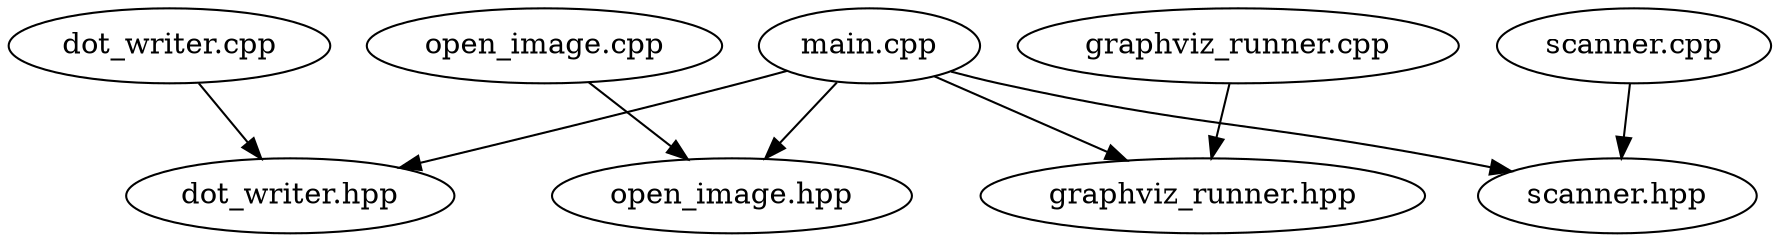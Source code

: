 digraph dependencies {
  "dot_writer.cpp" -> "dot_writer.hpp";
  "open_image.cpp" -> "open_image.hpp";
  "graphviz_runner.cpp" -> "graphviz_runner.hpp";
  "main.cpp" -> "scanner.hpp";
  "main.cpp" -> "dot_writer.hpp";
  "main.cpp" -> "graphviz_runner.hpp";
  "main.cpp" -> "open_image.hpp";
  "scanner.cpp" -> "scanner.hpp";
}

